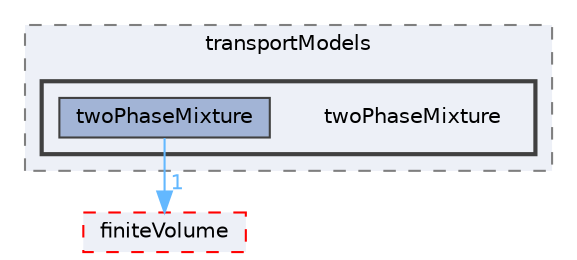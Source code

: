 digraph "src/transportModels/twoPhaseMixture"
{
 // LATEX_PDF_SIZE
  bgcolor="transparent";
  edge [fontname=Helvetica,fontsize=10,labelfontname=Helvetica,labelfontsize=10];
  node [fontname=Helvetica,fontsize=10,shape=box,height=0.2,width=0.4];
  compound=true
  subgraph clusterdir_9415e59289a6feeb24164dafa70a594f {
    graph [ bgcolor="#edf0f7", pencolor="grey50", label="transportModels", fontname=Helvetica,fontsize=10 style="filled,dashed", URL="dir_9415e59289a6feeb24164dafa70a594f.html",tooltip=""]
  subgraph clusterdir_eb16c39e798c85e23cdc92056469ea82 {
    graph [ bgcolor="#edf0f7", pencolor="grey25", label="", fontname=Helvetica,fontsize=10 style="filled,bold", URL="dir_eb16c39e798c85e23cdc92056469ea82.html",tooltip=""]
    dir_eb16c39e798c85e23cdc92056469ea82 [shape=plaintext, label="twoPhaseMixture"];
  dir_0a44a1d9a88c85102a36c2d1e45d6c33 [label="twoPhaseMixture", fillcolor="#a2b4d6", color="grey25", style="filled", URL="dir_0a44a1d9a88c85102a36c2d1e45d6c33.html",tooltip=""];
  }
  }
  dir_9bd15774b555cf7259a6fa18f99fe99b [label="finiteVolume", fillcolor="#edf0f7", color="red", style="filled,dashed", URL="dir_9bd15774b555cf7259a6fa18f99fe99b.html",tooltip=""];
  dir_0a44a1d9a88c85102a36c2d1e45d6c33->dir_9bd15774b555cf7259a6fa18f99fe99b [headlabel="1", labeldistance=1.5 headhref="dir_004170_001387.html" href="dir_004170_001387.html" color="steelblue1" fontcolor="steelblue1"];
}
